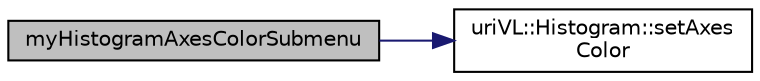 digraph "myHistogramAxesColorSubmenu"
{
  edge [fontname="Helvetica",fontsize="10",labelfontname="Helvetica",labelfontsize="10"];
  node [fontname="Helvetica",fontsize="10",shape=record];
  rankdir="LR";
  Node1 [label="myHistogramAxesColorSubmenu",height=0.2,width=0.4,color="black", fillcolor="grey75", style="filled", fontcolor="black"];
  Node1 -> Node2 [color="midnightblue",fontsize="10",style="solid",fontname="Helvetica"];
  Node2 [label="uriVL::Histogram::setAxes\lColor",height=0.2,width=0.4,color="black", fillcolor="white", style="filled",URL="$classuriVL_1_1Histogram.html#a690dbcb92753264d6c5943782e5e6bb5",tooltip="Specifies the a color for the histogram&#39;s axes, when rendered. "];
}
